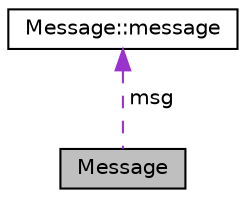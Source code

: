 digraph "Message"
{
  edge [fontname="Helvetica",fontsize="10",labelfontname="Helvetica",labelfontsize="10"];
  node [fontname="Helvetica",fontsize="10",shape=record];
  Node1 [label="Message",height=0.2,width=0.4,color="black", fillcolor="grey75", style="filled", fontcolor="black"];
  Node2 -> Node1 [dir="back",color="darkorchid3",fontsize="10",style="dashed",label=" msg" ,fontname="Helvetica"];
  Node2 [label="Message::message",height=0.2,width=0.4,color="black", fillcolor="white", style="filled",URL="$struct_message_1_1message.html"];
}
